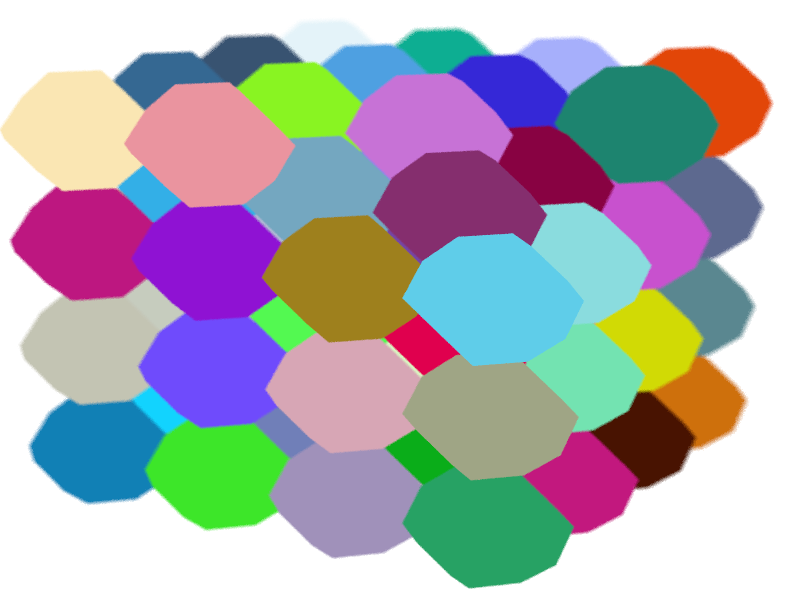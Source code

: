 #include "colors.inc"
#include "math.inc"
#include "rand.inc"
#include "finish.inc"

#declare A = sqrt(3);
#declare truncoct = intersection
{
	box   {<-2,-2,-2,>, <+2,+2,+2,>}
	plane {<+1,+1,+1,>, A}
	plane {<+1,+1,-1,>, A}
	plane {<+1,-1,+1,>, A}
	plane {<+1,-1,-1,>, A}
	plane {<-1,+1,+1,>, A}
	plane {<-1,+1,-1,>, A}
	plane {<-1,-1,+1,>, A}
	plane {<-1,-1,-1,>, A}
}

global_settings
{
	assumed_gamma	1.8
	adc_bailout	0.005
	max_trace_level	50
	radiosity
	{
		pretrace_start	0.08
		pretrace_end	0.01
		count		50
		error_bound	0.1
		recursion_limit	1
		normal		on
		brightness	0.8
		always_sample	yes
		gray_threshold	0.8
		media		on
	}
}

background {color White}

#declare LX = 60;
#declare LZ = 100;
light_source {<+LX,-LX,+LZ,> color White parallel}
light_source {<+LX,+LX,+LZ,> color White parallel}

#declare extent = 3;
#declare i = -extent;
#while (i <= extent)
	#declare j = -extent;
	#while (j <= extent)
		#declare k = -extent;
		#while (k <= extent)
			#if (even(i + j) & even(i + k) & (i + j + 2 * k < 3 * extent) & Prob(0.95, RdmD))
				#declare RCOLOUR = rgbt <rand(RdmA),rand(RdmA),rand(RdmA),0,>;
				object
				{
					truncoct
					scale 0.48
					translate <i,j,k,>
					texture
					{
						pigment {color RCOLOUR}
						finish {Phong_Glossy}
					}
				}
			#end
			#declare k = k + 1;
		#end
		#declare j = j + 1;
	#end
	#declare i = i + 1;
#end

camera
{
	location	+y * 28
	direction	-y
	up		+z * 0.4
	right		+x * 0.4
	rotate		+x * 20
	rotate		-z * 30
	translate	-z * 0.5
	focal_point	vaxis_rotate(vaxis_rotate(+y * 6, +x, 20), -z, 30) - z * 0.5
	aperture	1
	blur_samples	20
}

plane
{
	z, -4
	pigment {color White}
	finish {Phong_Glossy}
}
